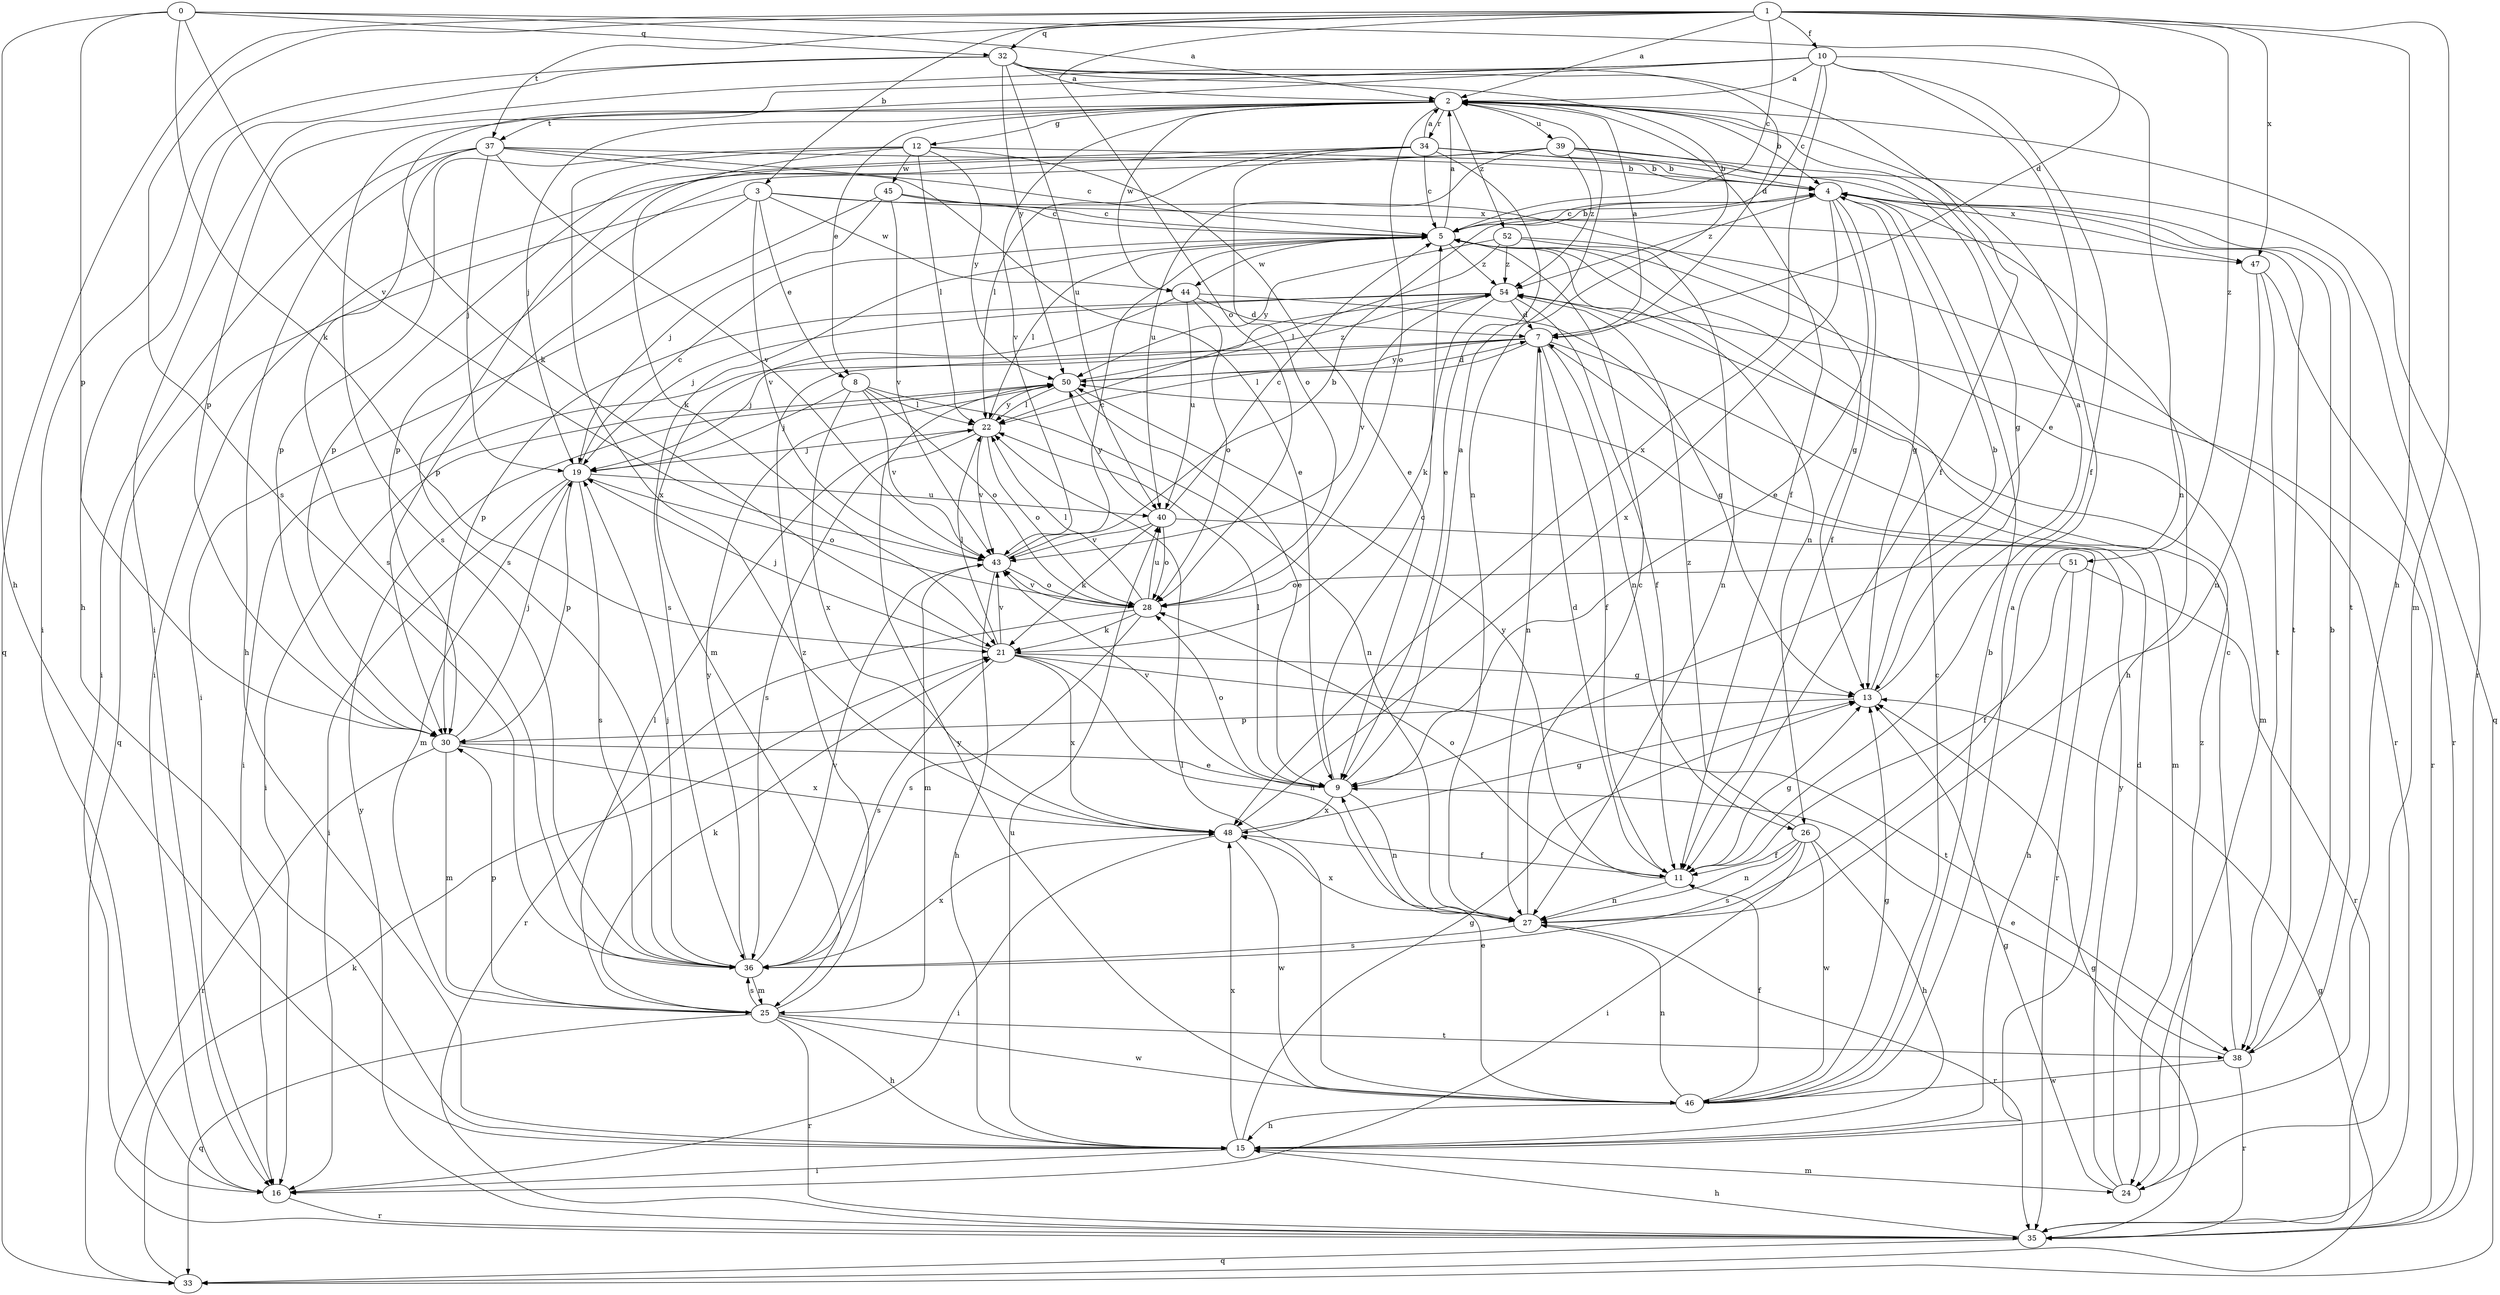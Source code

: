 strict digraph  {
0;
1;
2;
3;
4;
5;
7;
8;
9;
10;
11;
12;
13;
15;
16;
19;
21;
22;
24;
25;
26;
27;
28;
30;
32;
33;
34;
35;
36;
37;
38;
39;
40;
43;
44;
45;
46;
47;
48;
50;
51;
52;
54;
0 -> 2  [label=a];
0 -> 7  [label=d];
0 -> 15  [label=h];
0 -> 21  [label=k];
0 -> 30  [label=p];
0 -> 32  [label=q];
0 -> 43  [label=v];
1 -> 2  [label=a];
1 -> 3  [label=b];
1 -> 5  [label=c];
1 -> 10  [label=f];
1 -> 15  [label=h];
1 -> 24  [label=m];
1 -> 28  [label=o];
1 -> 32  [label=q];
1 -> 33  [label=q];
1 -> 36  [label=s];
1 -> 37  [label=t];
1 -> 47  [label=x];
1 -> 51  [label=z];
2 -> 4  [label=b];
2 -> 8  [label=e];
2 -> 11  [label=f];
2 -> 12  [label=g];
2 -> 19  [label=j];
2 -> 28  [label=o];
2 -> 34  [label=r];
2 -> 35  [label=r];
2 -> 36  [label=s];
2 -> 37  [label=t];
2 -> 39  [label=u];
2 -> 43  [label=v];
2 -> 44  [label=w];
2 -> 52  [label=z];
3 -> 5  [label=c];
3 -> 8  [label=e];
3 -> 30  [label=p];
3 -> 33  [label=q];
3 -> 43  [label=v];
3 -> 44  [label=w];
3 -> 47  [label=x];
4 -> 5  [label=c];
4 -> 9  [label=e];
4 -> 11  [label=f];
4 -> 13  [label=g];
4 -> 15  [label=h];
4 -> 38  [label=t];
4 -> 47  [label=x];
4 -> 48  [label=x];
4 -> 54  [label=z];
5 -> 2  [label=a];
5 -> 4  [label=b];
5 -> 22  [label=l];
5 -> 24  [label=m];
5 -> 26  [label=n];
5 -> 36  [label=s];
5 -> 44  [label=w];
5 -> 54  [label=z];
7 -> 2  [label=a];
7 -> 11  [label=f];
7 -> 16  [label=i];
7 -> 19  [label=j];
7 -> 22  [label=l];
7 -> 24  [label=m];
7 -> 26  [label=n];
7 -> 27  [label=n];
7 -> 50  [label=y];
8 -> 19  [label=j];
8 -> 22  [label=l];
8 -> 27  [label=n];
8 -> 28  [label=o];
8 -> 43  [label=v];
8 -> 48  [label=x];
9 -> 2  [label=a];
9 -> 5  [label=c];
9 -> 22  [label=l];
9 -> 27  [label=n];
9 -> 28  [label=o];
9 -> 43  [label=v];
9 -> 48  [label=x];
10 -> 2  [label=a];
10 -> 5  [label=c];
10 -> 9  [label=e];
10 -> 11  [label=f];
10 -> 16  [label=i];
10 -> 21  [label=k];
10 -> 27  [label=n];
10 -> 30  [label=p];
10 -> 48  [label=x];
11 -> 7  [label=d];
11 -> 13  [label=g];
11 -> 27  [label=n];
11 -> 28  [label=o];
11 -> 50  [label=y];
12 -> 4  [label=b];
12 -> 9  [label=e];
12 -> 21  [label=k];
12 -> 22  [label=l];
12 -> 30  [label=p];
12 -> 45  [label=w];
12 -> 48  [label=x];
12 -> 50  [label=y];
13 -> 2  [label=a];
13 -> 4  [label=b];
13 -> 30  [label=p];
15 -> 13  [label=g];
15 -> 16  [label=i];
15 -> 24  [label=m];
15 -> 40  [label=u];
15 -> 48  [label=x];
16 -> 35  [label=r];
19 -> 5  [label=c];
19 -> 16  [label=i];
19 -> 25  [label=m];
19 -> 28  [label=o];
19 -> 30  [label=p];
19 -> 36  [label=s];
19 -> 40  [label=u];
21 -> 13  [label=g];
21 -> 19  [label=j];
21 -> 22  [label=l];
21 -> 27  [label=n];
21 -> 36  [label=s];
21 -> 38  [label=t];
21 -> 43  [label=v];
21 -> 48  [label=x];
22 -> 19  [label=j];
22 -> 28  [label=o];
22 -> 36  [label=s];
22 -> 43  [label=v];
22 -> 50  [label=y];
24 -> 7  [label=d];
24 -> 13  [label=g];
24 -> 50  [label=y];
24 -> 54  [label=z];
25 -> 15  [label=h];
25 -> 21  [label=k];
25 -> 22  [label=l];
25 -> 30  [label=p];
25 -> 33  [label=q];
25 -> 35  [label=r];
25 -> 36  [label=s];
25 -> 38  [label=t];
25 -> 46  [label=w];
25 -> 54  [label=z];
26 -> 11  [label=f];
26 -> 15  [label=h];
26 -> 16  [label=i];
26 -> 27  [label=n];
26 -> 36  [label=s];
26 -> 46  [label=w];
26 -> 54  [label=z];
27 -> 5  [label=c];
27 -> 35  [label=r];
27 -> 36  [label=s];
27 -> 48  [label=x];
28 -> 21  [label=k];
28 -> 22  [label=l];
28 -> 35  [label=r];
28 -> 36  [label=s];
28 -> 40  [label=u];
28 -> 43  [label=v];
30 -> 9  [label=e];
30 -> 19  [label=j];
30 -> 25  [label=m];
30 -> 35  [label=r];
30 -> 48  [label=x];
32 -> 2  [label=a];
32 -> 7  [label=d];
32 -> 11  [label=f];
32 -> 15  [label=h];
32 -> 16  [label=i];
32 -> 27  [label=n];
32 -> 40  [label=u];
32 -> 50  [label=y];
33 -> 13  [label=g];
33 -> 21  [label=k];
34 -> 2  [label=a];
34 -> 4  [label=b];
34 -> 5  [label=c];
34 -> 9  [label=e];
34 -> 22  [label=l];
34 -> 28  [label=o];
34 -> 30  [label=p];
34 -> 36  [label=s];
34 -> 38  [label=t];
35 -> 13  [label=g];
35 -> 15  [label=h];
35 -> 33  [label=q];
35 -> 50  [label=y];
36 -> 19  [label=j];
36 -> 25  [label=m];
36 -> 43  [label=v];
36 -> 48  [label=x];
36 -> 50  [label=y];
37 -> 4  [label=b];
37 -> 5  [label=c];
37 -> 9  [label=e];
37 -> 15  [label=h];
37 -> 16  [label=i];
37 -> 19  [label=j];
37 -> 36  [label=s];
37 -> 43  [label=v];
38 -> 4  [label=b];
38 -> 5  [label=c];
38 -> 9  [label=e];
38 -> 35  [label=r];
38 -> 46  [label=w];
39 -> 4  [label=b];
39 -> 13  [label=g];
39 -> 16  [label=i];
39 -> 30  [label=p];
39 -> 33  [label=q];
39 -> 40  [label=u];
39 -> 54  [label=z];
40 -> 5  [label=c];
40 -> 21  [label=k];
40 -> 28  [label=o];
40 -> 35  [label=r];
40 -> 43  [label=v];
40 -> 50  [label=y];
43 -> 4  [label=b];
43 -> 5  [label=c];
43 -> 15  [label=h];
43 -> 25  [label=m];
43 -> 28  [label=o];
44 -> 7  [label=d];
44 -> 13  [label=g];
44 -> 25  [label=m];
44 -> 28  [label=o];
44 -> 40  [label=u];
45 -> 5  [label=c];
45 -> 13  [label=g];
45 -> 16  [label=i];
45 -> 19  [label=j];
45 -> 43  [label=v];
46 -> 2  [label=a];
46 -> 4  [label=b];
46 -> 5  [label=c];
46 -> 9  [label=e];
46 -> 11  [label=f];
46 -> 13  [label=g];
46 -> 15  [label=h];
46 -> 22  [label=l];
46 -> 27  [label=n];
46 -> 50  [label=y];
47 -> 27  [label=n];
47 -> 35  [label=r];
47 -> 38  [label=t];
48 -> 11  [label=f];
48 -> 13  [label=g];
48 -> 16  [label=i];
48 -> 46  [label=w];
50 -> 7  [label=d];
50 -> 9  [label=e];
50 -> 16  [label=i];
50 -> 22  [label=l];
50 -> 54  [label=z];
51 -> 11  [label=f];
51 -> 15  [label=h];
51 -> 28  [label=o];
51 -> 35  [label=r];
52 -> 22  [label=l];
52 -> 27  [label=n];
52 -> 35  [label=r];
52 -> 50  [label=y];
52 -> 54  [label=z];
54 -> 7  [label=d];
54 -> 11  [label=f];
54 -> 19  [label=j];
54 -> 21  [label=k];
54 -> 30  [label=p];
54 -> 35  [label=r];
54 -> 43  [label=v];
}
